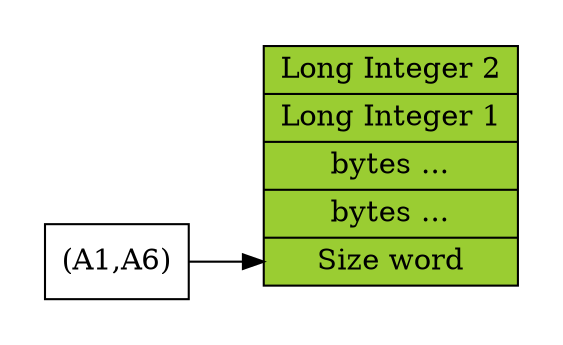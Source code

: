digraph structs {
    rankdir=LR
    //label="EX With Lots Of Files";
    pad="0.3";
    //bgcolor=grey77;
    node [shape=record fillcolor=yellowgreen style=filled];

    structNameTable [label="Long Integer 2 | Long Integer 1 | bytes ... | bytes ... | <size> Size word"];

    node [shape=record fillcolor=white style=filled];
    "(A1,A6)" -> structNameTable:size;

    //edge [style="dashed" dir=back];

    //"Highest address" -> structNameTable:A5A6;
    //"Lowest address" -> structNameTable:A3A6;
}
